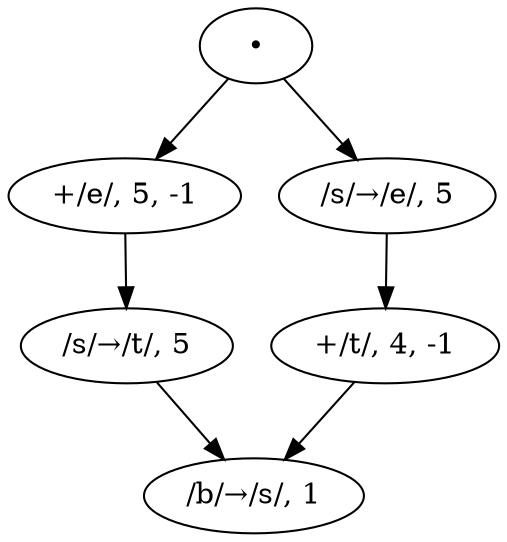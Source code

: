 // Initial edits graph for "absɛns" to "assɛnte"
digraph {
	0 [label="∙"]
	1 [label="+/e/, 5, -1"]
	2 [label="/s/→/t/, 5"]
	3 [label="/b/→/s/, 1"]
	4 [label="/s/→/e/, 5"]
	5 [label="+/t/, 4, -1"]
	0 -> 1
	0 -> 4
	1 -> 2
	2 -> 3
	4 -> 5
	5 -> 3
}
